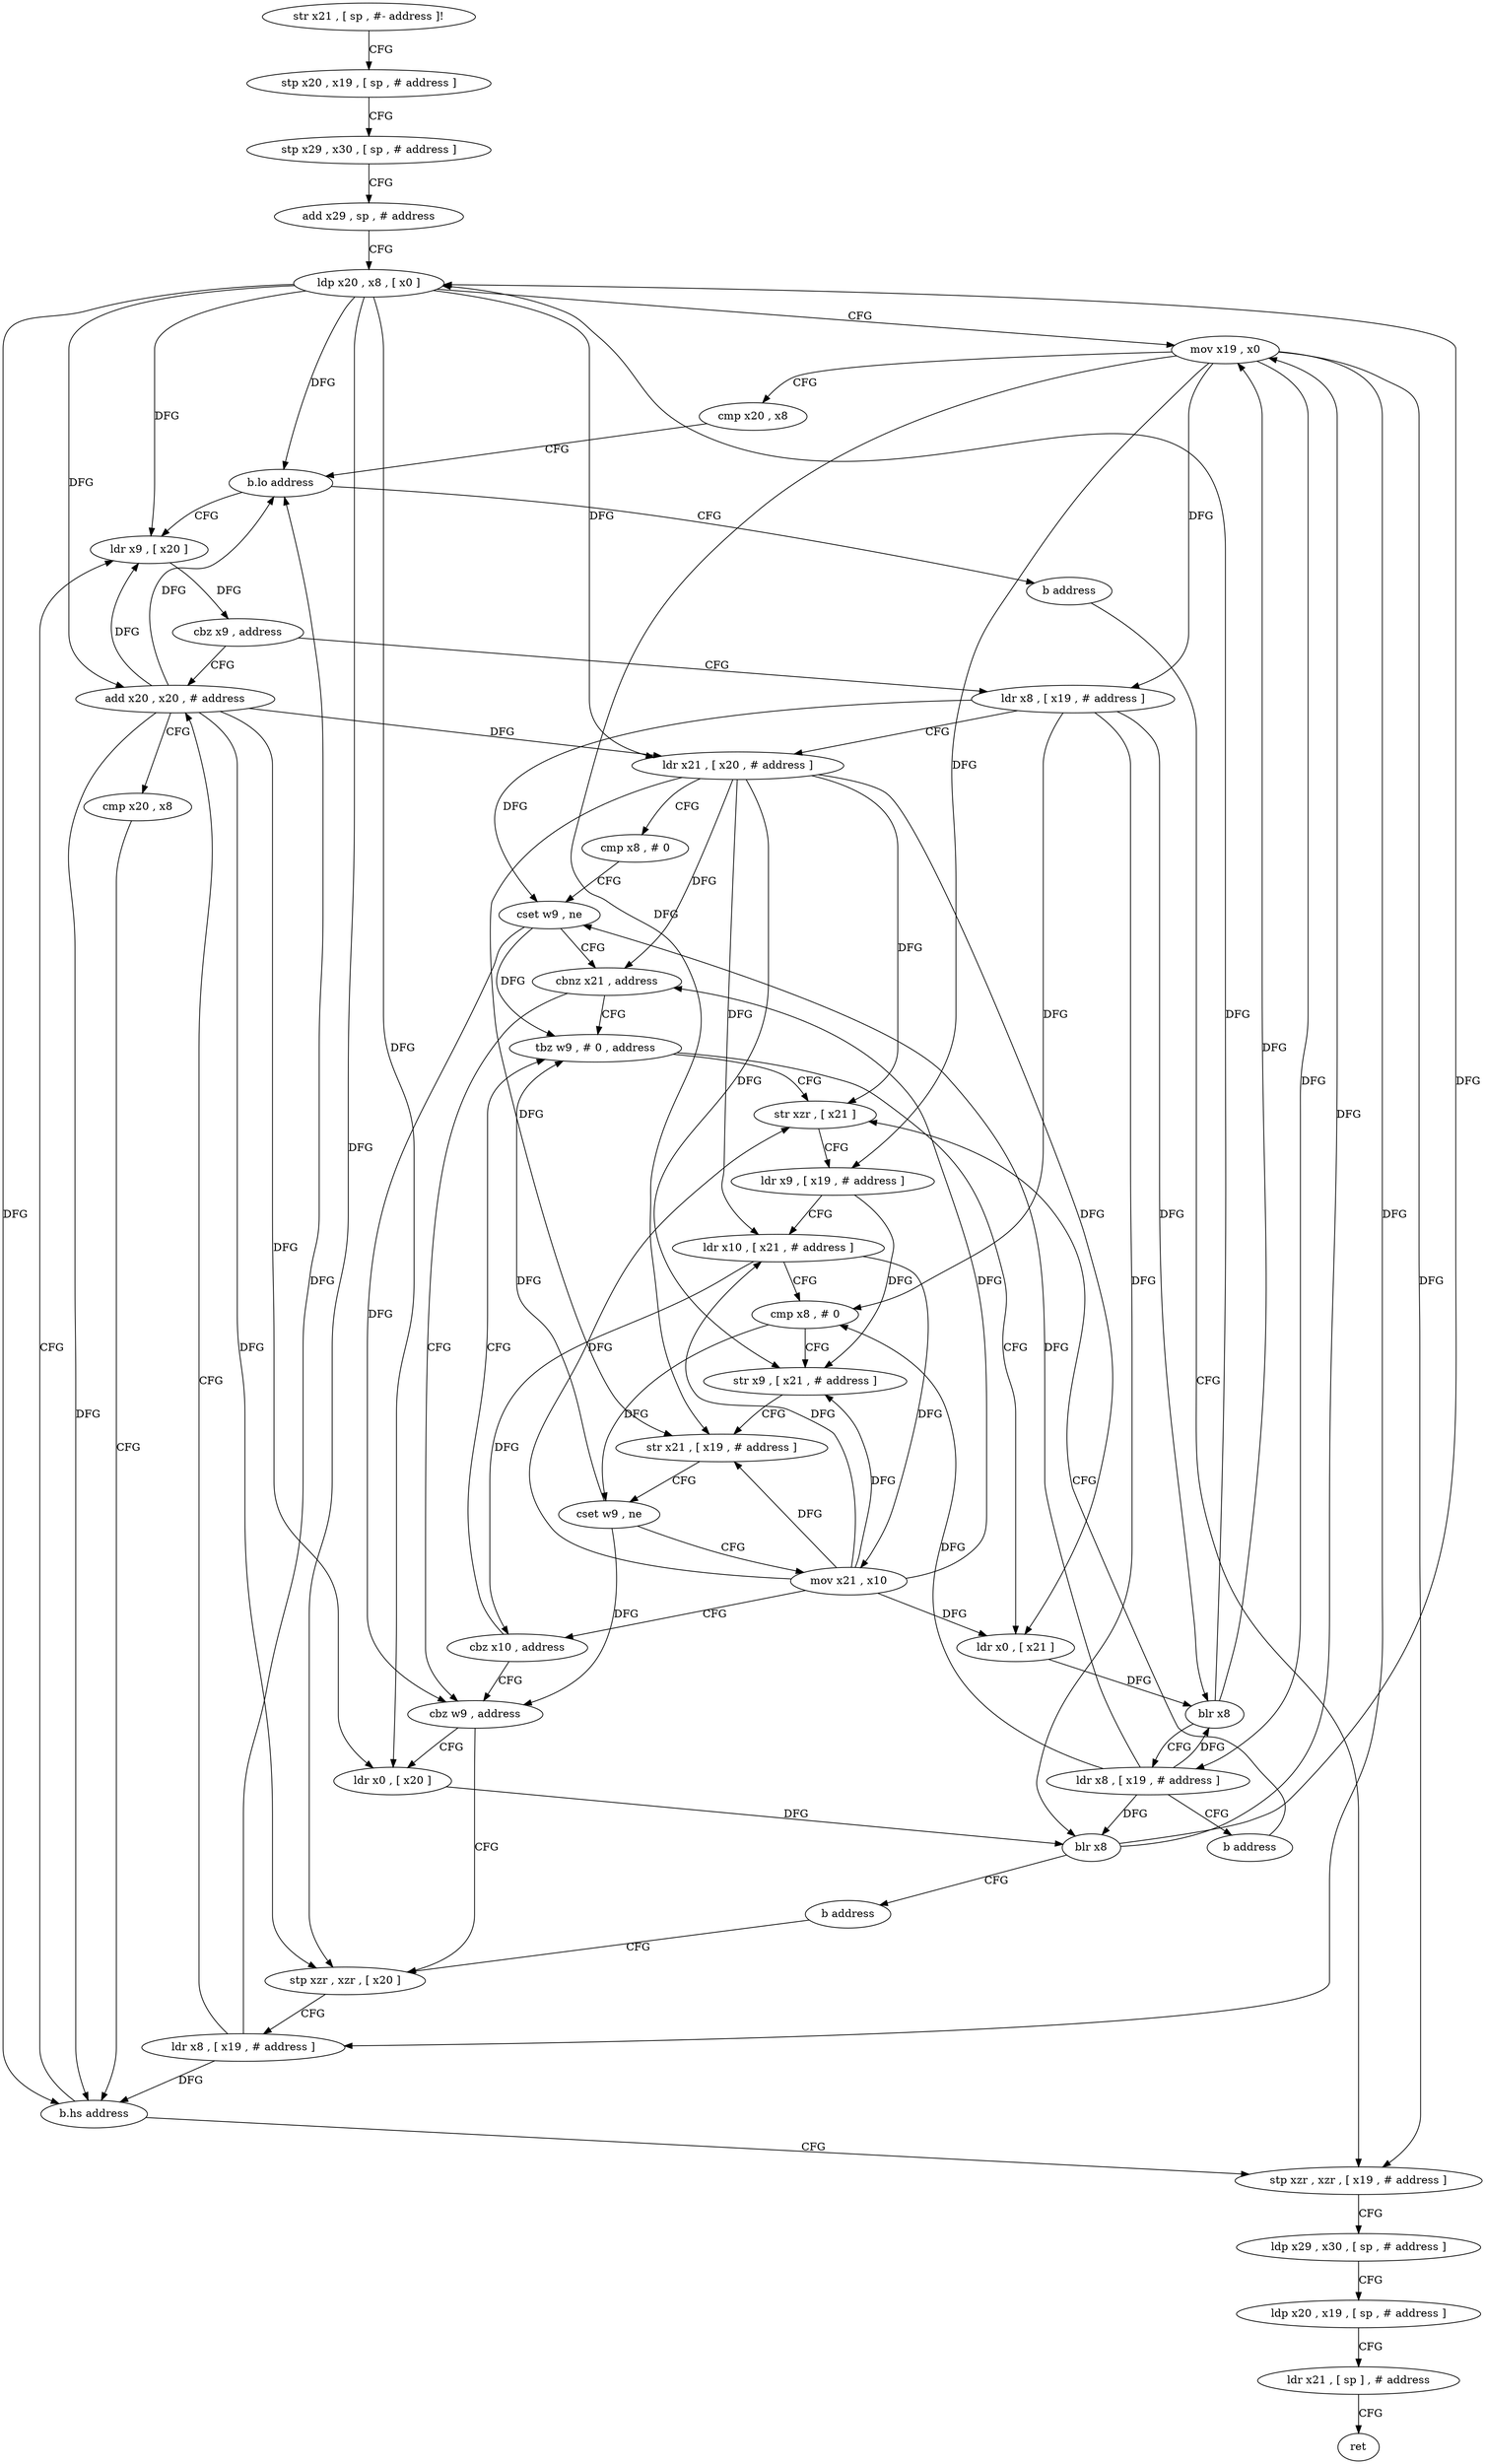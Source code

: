 digraph "func" {
"4221696" [label = "str x21 , [ sp , #- address ]!" ]
"4221700" [label = "stp x20 , x19 , [ sp , # address ]" ]
"4221704" [label = "stp x29 , x30 , [ sp , # address ]" ]
"4221708" [label = "add x29 , sp , # address" ]
"4221712" [label = "ldp x20 , x8 , [ x0 ]" ]
"4221716" [label = "mov x19 , x0" ]
"4221720" [label = "cmp x20 , x8" ]
"4221724" [label = "b.lo address" ]
"4221752" [label = "ldr x9 , [ x20 ]" ]
"4221728" [label = "b address" ]
"4221756" [label = "cbz x9 , address" ]
"4221740" [label = "add x20 , x20 , # address" ]
"4221760" [label = "ldr x8 , [ x19 , # address ]" ]
"4221852" [label = "stp xzr , xzr , [ x19 , # address ]" ]
"4221744" [label = "cmp x20 , x8" ]
"4221748" [label = "b.hs address" ]
"4221764" [label = "ldr x21 , [ x20 , # address ]" ]
"4221768" [label = "cmp x8 , # 0" ]
"4221772" [label = "cset w9 , ne" ]
"4221776" [label = "cbnz x21 , address" ]
"4221832" [label = "tbz w9 , # 0 , address" ]
"4221780" [label = "cbz w9 , address" ]
"4221856" [label = "ldp x29 , x30 , [ sp , # address ]" ]
"4221860" [label = "ldp x20 , x19 , [ sp , # address ]" ]
"4221864" [label = "ldr x21 , [ sp ] , # address" ]
"4221868" [label = "ret" ]
"4221796" [label = "str xzr , [ x21 ]" ]
"4221836" [label = "ldr x0 , [ x21 ]" ]
"4221732" [label = "stp xzr , xzr , [ x20 ]" ]
"4221784" [label = "ldr x0 , [ x20 ]" ]
"4221800" [label = "ldr x9 , [ x19 , # address ]" ]
"4221804" [label = "ldr x10 , [ x21 , # address ]" ]
"4221808" [label = "cmp x8 , # 0" ]
"4221812" [label = "str x9 , [ x21 , # address ]" ]
"4221816" [label = "str x21 , [ x19 , # address ]" ]
"4221820" [label = "cset w9 , ne" ]
"4221824" [label = "mov x21 , x10" ]
"4221828" [label = "cbz x10 , address" ]
"4221840" [label = "blr x8" ]
"4221844" [label = "ldr x8 , [ x19 , # address ]" ]
"4221848" [label = "b address" ]
"4221736" [label = "ldr x8 , [ x19 , # address ]" ]
"4221788" [label = "blr x8" ]
"4221792" [label = "b address" ]
"4221696" -> "4221700" [ label = "CFG" ]
"4221700" -> "4221704" [ label = "CFG" ]
"4221704" -> "4221708" [ label = "CFG" ]
"4221708" -> "4221712" [ label = "CFG" ]
"4221712" -> "4221716" [ label = "CFG" ]
"4221712" -> "4221724" [ label = "DFG" ]
"4221712" -> "4221752" [ label = "DFG" ]
"4221712" -> "4221740" [ label = "DFG" ]
"4221712" -> "4221748" [ label = "DFG" ]
"4221712" -> "4221764" [ label = "DFG" ]
"4221712" -> "4221732" [ label = "DFG" ]
"4221712" -> "4221784" [ label = "DFG" ]
"4221716" -> "4221720" [ label = "CFG" ]
"4221716" -> "4221760" [ label = "DFG" ]
"4221716" -> "4221852" [ label = "DFG" ]
"4221716" -> "4221800" [ label = "DFG" ]
"4221716" -> "4221816" [ label = "DFG" ]
"4221716" -> "4221844" [ label = "DFG" ]
"4221716" -> "4221736" [ label = "DFG" ]
"4221720" -> "4221724" [ label = "CFG" ]
"4221724" -> "4221752" [ label = "CFG" ]
"4221724" -> "4221728" [ label = "CFG" ]
"4221752" -> "4221756" [ label = "DFG" ]
"4221728" -> "4221852" [ label = "CFG" ]
"4221756" -> "4221740" [ label = "CFG" ]
"4221756" -> "4221760" [ label = "CFG" ]
"4221740" -> "4221744" [ label = "CFG" ]
"4221740" -> "4221752" [ label = "DFG" ]
"4221740" -> "4221724" [ label = "DFG" ]
"4221740" -> "4221748" [ label = "DFG" ]
"4221740" -> "4221764" [ label = "DFG" ]
"4221740" -> "4221732" [ label = "DFG" ]
"4221740" -> "4221784" [ label = "DFG" ]
"4221760" -> "4221764" [ label = "CFG" ]
"4221760" -> "4221772" [ label = "DFG" ]
"4221760" -> "4221808" [ label = "DFG" ]
"4221760" -> "4221840" [ label = "DFG" ]
"4221760" -> "4221788" [ label = "DFG" ]
"4221852" -> "4221856" [ label = "CFG" ]
"4221744" -> "4221748" [ label = "CFG" ]
"4221748" -> "4221852" [ label = "CFG" ]
"4221748" -> "4221752" [ label = "CFG" ]
"4221764" -> "4221768" [ label = "CFG" ]
"4221764" -> "4221776" [ label = "DFG" ]
"4221764" -> "4221796" [ label = "DFG" ]
"4221764" -> "4221804" [ label = "DFG" ]
"4221764" -> "4221812" [ label = "DFG" ]
"4221764" -> "4221816" [ label = "DFG" ]
"4221764" -> "4221836" [ label = "DFG" ]
"4221768" -> "4221772" [ label = "CFG" ]
"4221772" -> "4221776" [ label = "CFG" ]
"4221772" -> "4221832" [ label = "DFG" ]
"4221772" -> "4221780" [ label = "DFG" ]
"4221776" -> "4221832" [ label = "CFG" ]
"4221776" -> "4221780" [ label = "CFG" ]
"4221832" -> "4221796" [ label = "CFG" ]
"4221832" -> "4221836" [ label = "CFG" ]
"4221780" -> "4221732" [ label = "CFG" ]
"4221780" -> "4221784" [ label = "CFG" ]
"4221856" -> "4221860" [ label = "CFG" ]
"4221860" -> "4221864" [ label = "CFG" ]
"4221864" -> "4221868" [ label = "CFG" ]
"4221796" -> "4221800" [ label = "CFG" ]
"4221836" -> "4221840" [ label = "DFG" ]
"4221732" -> "4221736" [ label = "CFG" ]
"4221784" -> "4221788" [ label = "DFG" ]
"4221800" -> "4221804" [ label = "CFG" ]
"4221800" -> "4221812" [ label = "DFG" ]
"4221804" -> "4221808" [ label = "CFG" ]
"4221804" -> "4221824" [ label = "DFG" ]
"4221804" -> "4221828" [ label = "DFG" ]
"4221808" -> "4221812" [ label = "CFG" ]
"4221808" -> "4221820" [ label = "DFG" ]
"4221812" -> "4221816" [ label = "CFG" ]
"4221816" -> "4221820" [ label = "CFG" ]
"4221820" -> "4221824" [ label = "CFG" ]
"4221820" -> "4221832" [ label = "DFG" ]
"4221820" -> "4221780" [ label = "DFG" ]
"4221824" -> "4221828" [ label = "CFG" ]
"4221824" -> "4221776" [ label = "DFG" ]
"4221824" -> "4221796" [ label = "DFG" ]
"4221824" -> "4221804" [ label = "DFG" ]
"4221824" -> "4221816" [ label = "DFG" ]
"4221824" -> "4221836" [ label = "DFG" ]
"4221824" -> "4221812" [ label = "DFG" ]
"4221828" -> "4221780" [ label = "CFG" ]
"4221828" -> "4221832" [ label = "CFG" ]
"4221840" -> "4221844" [ label = "CFG" ]
"4221840" -> "4221712" [ label = "DFG" ]
"4221840" -> "4221716" [ label = "DFG" ]
"4221844" -> "4221848" [ label = "CFG" ]
"4221844" -> "4221772" [ label = "DFG" ]
"4221844" -> "4221808" [ label = "DFG" ]
"4221844" -> "4221840" [ label = "DFG" ]
"4221844" -> "4221788" [ label = "DFG" ]
"4221848" -> "4221796" [ label = "CFG" ]
"4221736" -> "4221740" [ label = "CFG" ]
"4221736" -> "4221724" [ label = "DFG" ]
"4221736" -> "4221748" [ label = "DFG" ]
"4221788" -> "4221792" [ label = "CFG" ]
"4221788" -> "4221712" [ label = "DFG" ]
"4221788" -> "4221716" [ label = "DFG" ]
"4221792" -> "4221732" [ label = "CFG" ]
}
